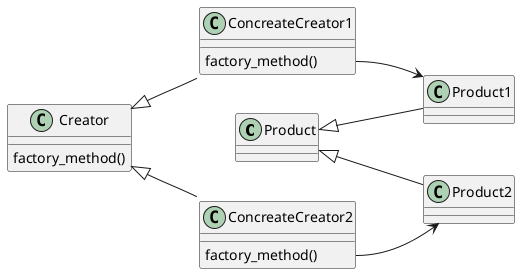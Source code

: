 @startuml
left to right direction

class Product
class Product1 extends Product
class Product2 extends Product

class Creator {
  factory_method()
}

class ConcreateCreator1 extends Creator {
  factory_method()
}

class ConcreateCreator2 extends Creator {
  factory_method()
}

ConcreateCreator1::factory_method -down-> Product1
ConcreateCreator2::factory_method -down-> Product2

@enduml